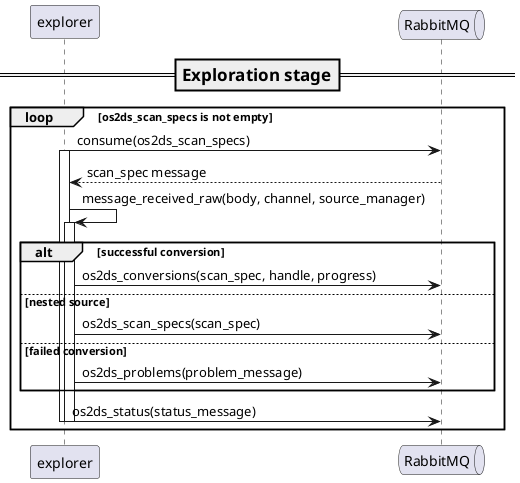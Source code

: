 @startuml
participant explorer
queue RabbitMQ as mq

=== Exploration stage ==

loop os2ds_scan_specs is not empty
        explorer -> mq : consume(os2ds_scan_specs)
        activate explorer
                return scan_spec message
                
                explorer -> explorer : message_received_raw(body, channel, source_manager)
                activate explorer
                        alt successful conversion
                                explorer -> mq : os2ds_conversions(scan_spec, handle, progress)
                        else nested source
                                explorer -> mq : os2ds_scan_specs(scan_spec)
                        else failed conversion
                                explorer -> mq : os2ds_problems(problem_message)
                        end
                        explorer -> mq : os2ds_status(status_message)
                        
                deactivate explorer
        deactivate explorer
end

@enduml
